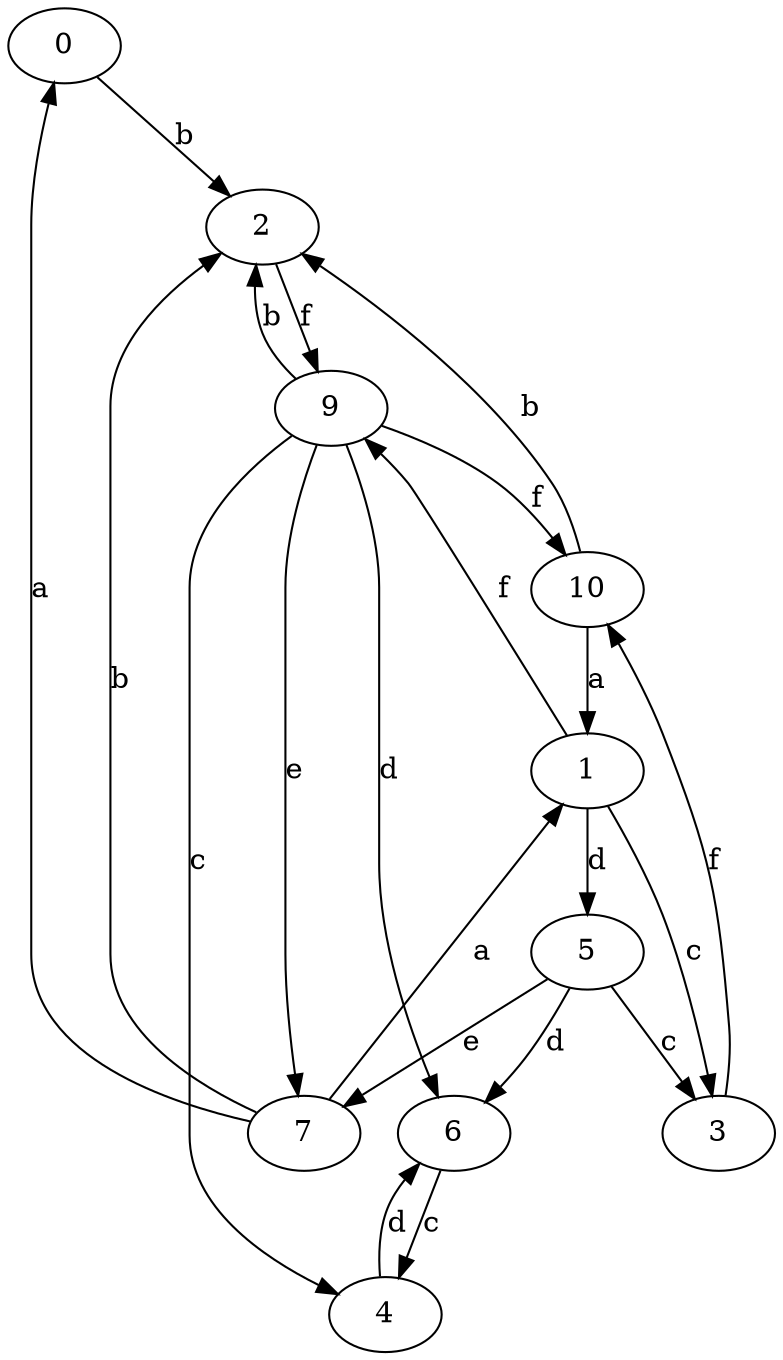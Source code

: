 strict digraph  {
0;
1;
2;
3;
4;
5;
6;
7;
9;
10;
0 -> 2  [label=b];
1 -> 3  [label=c];
1 -> 5  [label=d];
1 -> 9  [label=f];
2 -> 9  [label=f];
3 -> 10  [label=f];
4 -> 6  [label=d];
5 -> 3  [label=c];
5 -> 6  [label=d];
5 -> 7  [label=e];
6 -> 4  [label=c];
7 -> 0  [label=a];
7 -> 1  [label=a];
7 -> 2  [label=b];
9 -> 2  [label=b];
9 -> 4  [label=c];
9 -> 6  [label=d];
9 -> 7  [label=e];
9 -> 10  [label=f];
10 -> 1  [label=a];
10 -> 2  [label=b];
}
